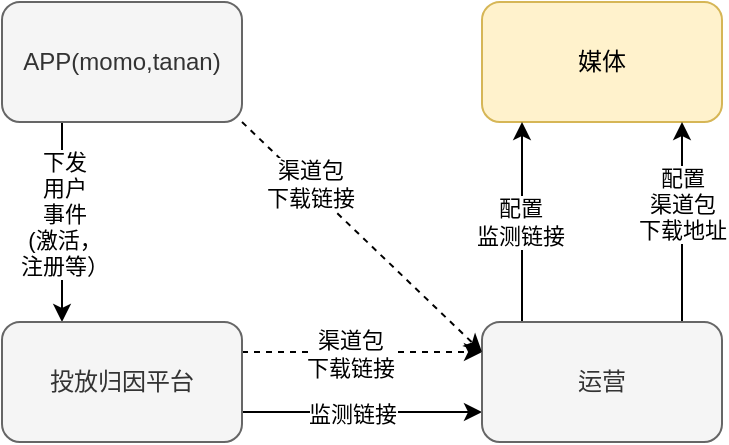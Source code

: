<mxfile version="20.2.2" type="github">
  <diagram id="Kj8QpTVd0IdbXKcObUZl" name="第 1 页">
    <mxGraphModel dx="946" dy="621" grid="1" gridSize="10" guides="1" tooltips="1" connect="1" arrows="1" fold="1" page="1" pageScale="1" pageWidth="827" pageHeight="1169" math="0" shadow="0">
      <root>
        <mxCell id="0" />
        <mxCell id="1" parent="0" />
        <mxCell id="zbIjlUECky73KeQXlcP0-4" style="edgeStyle=orthogonalEdgeStyle;rounded=0;orthogonalLoop=1;jettySize=auto;html=1;" edge="1" parent="1" source="zbIjlUECky73KeQXlcP0-1" target="zbIjlUECky73KeQXlcP0-3">
          <mxGeometry relative="1" as="geometry">
            <Array as="points">
              <mxPoint x="230" y="260" />
              <mxPoint x="230" y="260" />
            </Array>
          </mxGeometry>
        </mxCell>
        <mxCell id="zbIjlUECky73KeQXlcP0-5" value="下发&lt;br&gt;用户&lt;br&gt;事件&lt;br&gt;(激活，&lt;br&gt;注册等）" style="edgeLabel;html=1;align=center;verticalAlign=middle;resizable=0;points=[];" vertex="1" connectable="0" parent="zbIjlUECky73KeQXlcP0-4">
          <mxGeometry x="-0.08" y="1" relative="1" as="geometry">
            <mxPoint as="offset" />
          </mxGeometry>
        </mxCell>
        <mxCell id="zbIjlUECky73KeQXlcP0-1" value="APP(momo,tanan)" style="rounded=1;whiteSpace=wrap;html=1;fillColor=#f5f5f5;fontColor=#333333;strokeColor=#666666;" vertex="1" parent="1">
          <mxGeometry x="200" y="160" width="120" height="60" as="geometry" />
        </mxCell>
        <mxCell id="zbIjlUECky73KeQXlcP0-2" value="媒体" style="rounded=1;whiteSpace=wrap;html=1;fillColor=#fff2cc;strokeColor=#d6b656;" vertex="1" parent="1">
          <mxGeometry x="440" y="160" width="120" height="60" as="geometry" />
        </mxCell>
        <mxCell id="zbIjlUECky73KeQXlcP0-16" style="edgeStyle=orthogonalEdgeStyle;rounded=0;orthogonalLoop=1;jettySize=auto;html=1;entryX=0;entryY=0.75;entryDx=0;entryDy=0;" edge="1" parent="1" source="zbIjlUECky73KeQXlcP0-3" target="zbIjlUECky73KeQXlcP0-6">
          <mxGeometry relative="1" as="geometry">
            <Array as="points">
              <mxPoint x="350" y="365" />
              <mxPoint x="350" y="365" />
            </Array>
          </mxGeometry>
        </mxCell>
        <mxCell id="zbIjlUECky73KeQXlcP0-17" value="监测链接" style="edgeLabel;html=1;align=center;verticalAlign=middle;resizable=0;points=[];" vertex="1" connectable="0" parent="zbIjlUECky73KeQXlcP0-16">
          <mxGeometry x="-0.083" relative="1" as="geometry">
            <mxPoint y="1" as="offset" />
          </mxGeometry>
        </mxCell>
        <mxCell id="zbIjlUECky73KeQXlcP0-20" style="edgeStyle=orthogonalEdgeStyle;rounded=0;orthogonalLoop=1;jettySize=auto;html=1;entryX=0;entryY=0.25;entryDx=0;entryDy=0;dashed=1;" edge="1" parent="1" source="zbIjlUECky73KeQXlcP0-3" target="zbIjlUECky73KeQXlcP0-6">
          <mxGeometry relative="1" as="geometry">
            <Array as="points">
              <mxPoint x="350" y="335" />
              <mxPoint x="350" y="335" />
            </Array>
          </mxGeometry>
        </mxCell>
        <mxCell id="zbIjlUECky73KeQXlcP0-23" value="渠道包&lt;br&gt;下载链接" style="edgeLabel;html=1;align=center;verticalAlign=middle;resizable=0;points=[];" vertex="1" connectable="0" parent="zbIjlUECky73KeQXlcP0-20">
          <mxGeometry x="-0.25" relative="1" as="geometry">
            <mxPoint x="9" y="1" as="offset" />
          </mxGeometry>
        </mxCell>
        <mxCell id="zbIjlUECky73KeQXlcP0-3" value="投放归因平台" style="rounded=1;whiteSpace=wrap;html=1;fillColor=#f5f5f5;fontColor=#333333;strokeColor=#666666;" vertex="1" parent="1">
          <mxGeometry x="200" y="320" width="120" height="60" as="geometry" />
        </mxCell>
        <mxCell id="zbIjlUECky73KeQXlcP0-9" style="edgeStyle=orthogonalEdgeStyle;rounded=0;orthogonalLoop=1;jettySize=auto;html=1;" edge="1" parent="1" source="zbIjlUECky73KeQXlcP0-6">
          <mxGeometry relative="1" as="geometry">
            <mxPoint x="460" y="220" as="targetPoint" />
            <Array as="points">
              <mxPoint x="460" y="220" />
            </Array>
          </mxGeometry>
        </mxCell>
        <mxCell id="zbIjlUECky73KeQXlcP0-10" value="配置&lt;br&gt;监测链接" style="edgeLabel;html=1;align=center;verticalAlign=middle;resizable=0;points=[];" vertex="1" connectable="0" parent="zbIjlUECky73KeQXlcP0-9">
          <mxGeometry x="0.03" y="1" relative="1" as="geometry">
            <mxPoint y="1" as="offset" />
          </mxGeometry>
        </mxCell>
        <mxCell id="zbIjlUECky73KeQXlcP0-13" style="edgeStyle=orthogonalEdgeStyle;rounded=0;orthogonalLoop=1;jettySize=auto;html=1;" edge="1" parent="1" source="zbIjlUECky73KeQXlcP0-6">
          <mxGeometry relative="1" as="geometry">
            <mxPoint x="540" y="220" as="targetPoint" />
            <Array as="points">
              <mxPoint x="540" y="220" />
            </Array>
          </mxGeometry>
        </mxCell>
        <mxCell id="zbIjlUECky73KeQXlcP0-14" value="配置&lt;br&gt;渠道包&lt;br&gt;下载地址" style="edgeLabel;html=1;align=center;verticalAlign=middle;resizable=0;points=[];" vertex="1" connectable="0" parent="zbIjlUECky73KeQXlcP0-13">
          <mxGeometry x="0.18" relative="1" as="geometry">
            <mxPoint as="offset" />
          </mxGeometry>
        </mxCell>
        <mxCell id="zbIjlUECky73KeQXlcP0-6" value="运营" style="rounded=1;whiteSpace=wrap;html=1;fillColor=#f5f5f5;fontColor=#333333;strokeColor=#666666;" vertex="1" parent="1">
          <mxGeometry x="440" y="320" width="120" height="60" as="geometry" />
        </mxCell>
        <mxCell id="zbIjlUECky73KeQXlcP0-21" value="" style="endArrow=classic;html=1;rounded=0;dashed=1;exitX=1;exitY=1;exitDx=0;exitDy=0;entryX=0;entryY=0.25;entryDx=0;entryDy=0;" edge="1" parent="1" source="zbIjlUECky73KeQXlcP0-1" target="zbIjlUECky73KeQXlcP0-6">
          <mxGeometry width="50" height="50" relative="1" as="geometry">
            <mxPoint x="330" y="230" as="sourcePoint" />
            <mxPoint x="380" y="180" as="targetPoint" />
          </mxGeometry>
        </mxCell>
        <mxCell id="zbIjlUECky73KeQXlcP0-22" value="渠道包&lt;br&gt;下载链接" style="edgeLabel;html=1;align=center;verticalAlign=middle;resizable=0;points=[];" vertex="1" connectable="0" parent="zbIjlUECky73KeQXlcP0-21">
          <mxGeometry x="-0.447" y="1" relative="1" as="geometry">
            <mxPoint as="offset" />
          </mxGeometry>
        </mxCell>
      </root>
    </mxGraphModel>
  </diagram>
</mxfile>
